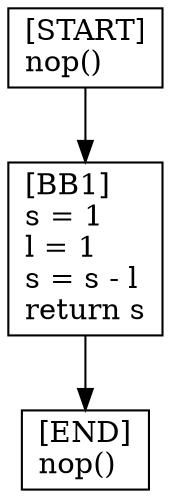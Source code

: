 digraph {
  node [shape=box]
  END [label="[END]\lnop()\l"];
  START [label="[START]\lnop()\l"];
  BB1 [label="[BB1]\ls = 1\ll = 1\ls = s - l\lreturn s\l"];
  BB1 -> END;
  START -> BB1;
}
